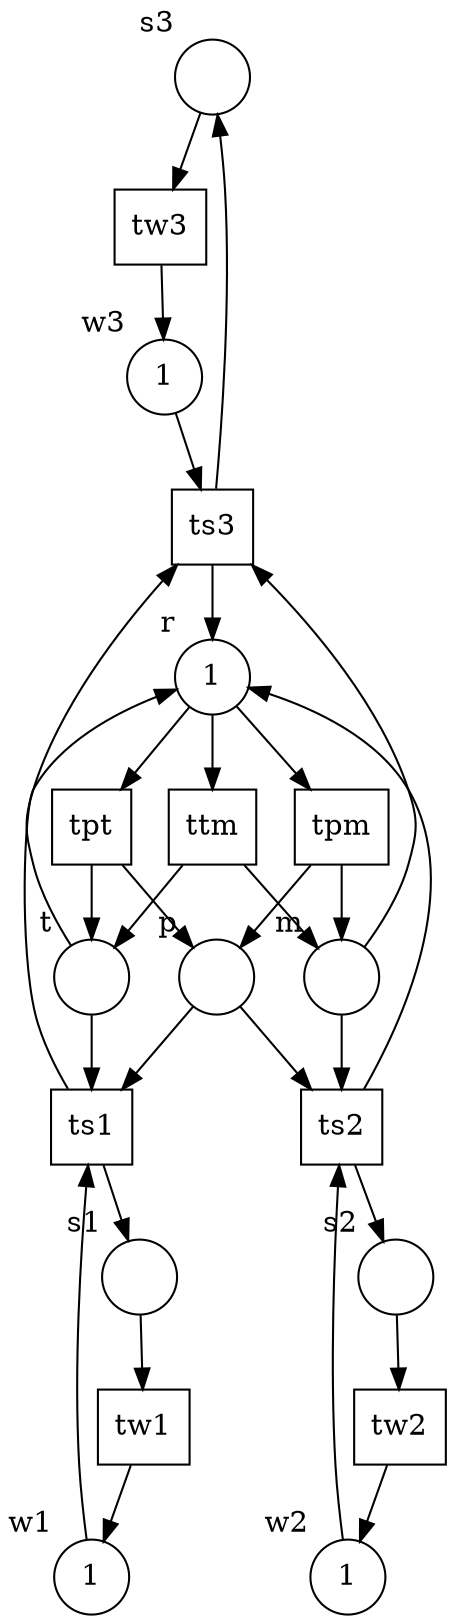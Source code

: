 digraph G {
subgraph place {
node [shape=circle, width=.5];
"s3" [label="", xlabel="s3"];
"p" [label="", xlabel="p"];
"s2" [label="", xlabel="s2"];
"t" [label="", xlabel="t"];
"r" [label="1", xlabel="r"];
"m" [label="", xlabel="m"];
"w1" [label="1", xlabel="w1"];
"w2" [label="1", xlabel="w2"];
"w3" [label="1", xlabel="w3"];
"s1" [label="", xlabel="s1"];
}
subgraph transitions {
node [shape=rect, width=.5, height=.5];
"ttm";
"ts1";
"tw1";
"tw3";
"tw2";
"tpt";
"tpm";
"ts2";
"ts3";
}
"r" -> "ttm";
"ttm" -> "m";
"ttm" -> "t";
"p" -> "ts1";
"w1" -> "ts1";
"t" -> "ts1";
"ts1" -> "s1";
"ts1" -> "r";
"s1" -> "tw1";
"tw1" -> "w1";
"s3" -> "tw3";
"tw3" -> "w3";
"s2" -> "tw2";
"tw2" -> "w2";
"r" -> "tpt";
"tpt" -> "p";
"tpt" -> "t";
"r" -> "tpm";
"tpm" -> "p";
"tpm" -> "m";
"p" -> "ts2";
"m" -> "ts2";
"w2" -> "ts2";
"ts2" -> "r";
"ts2" -> "s2";
"m" -> "ts3";
"w3" -> "ts3";
"t" -> "ts3";
"ts3" -> "s3";
"ts3" -> "r";
}
